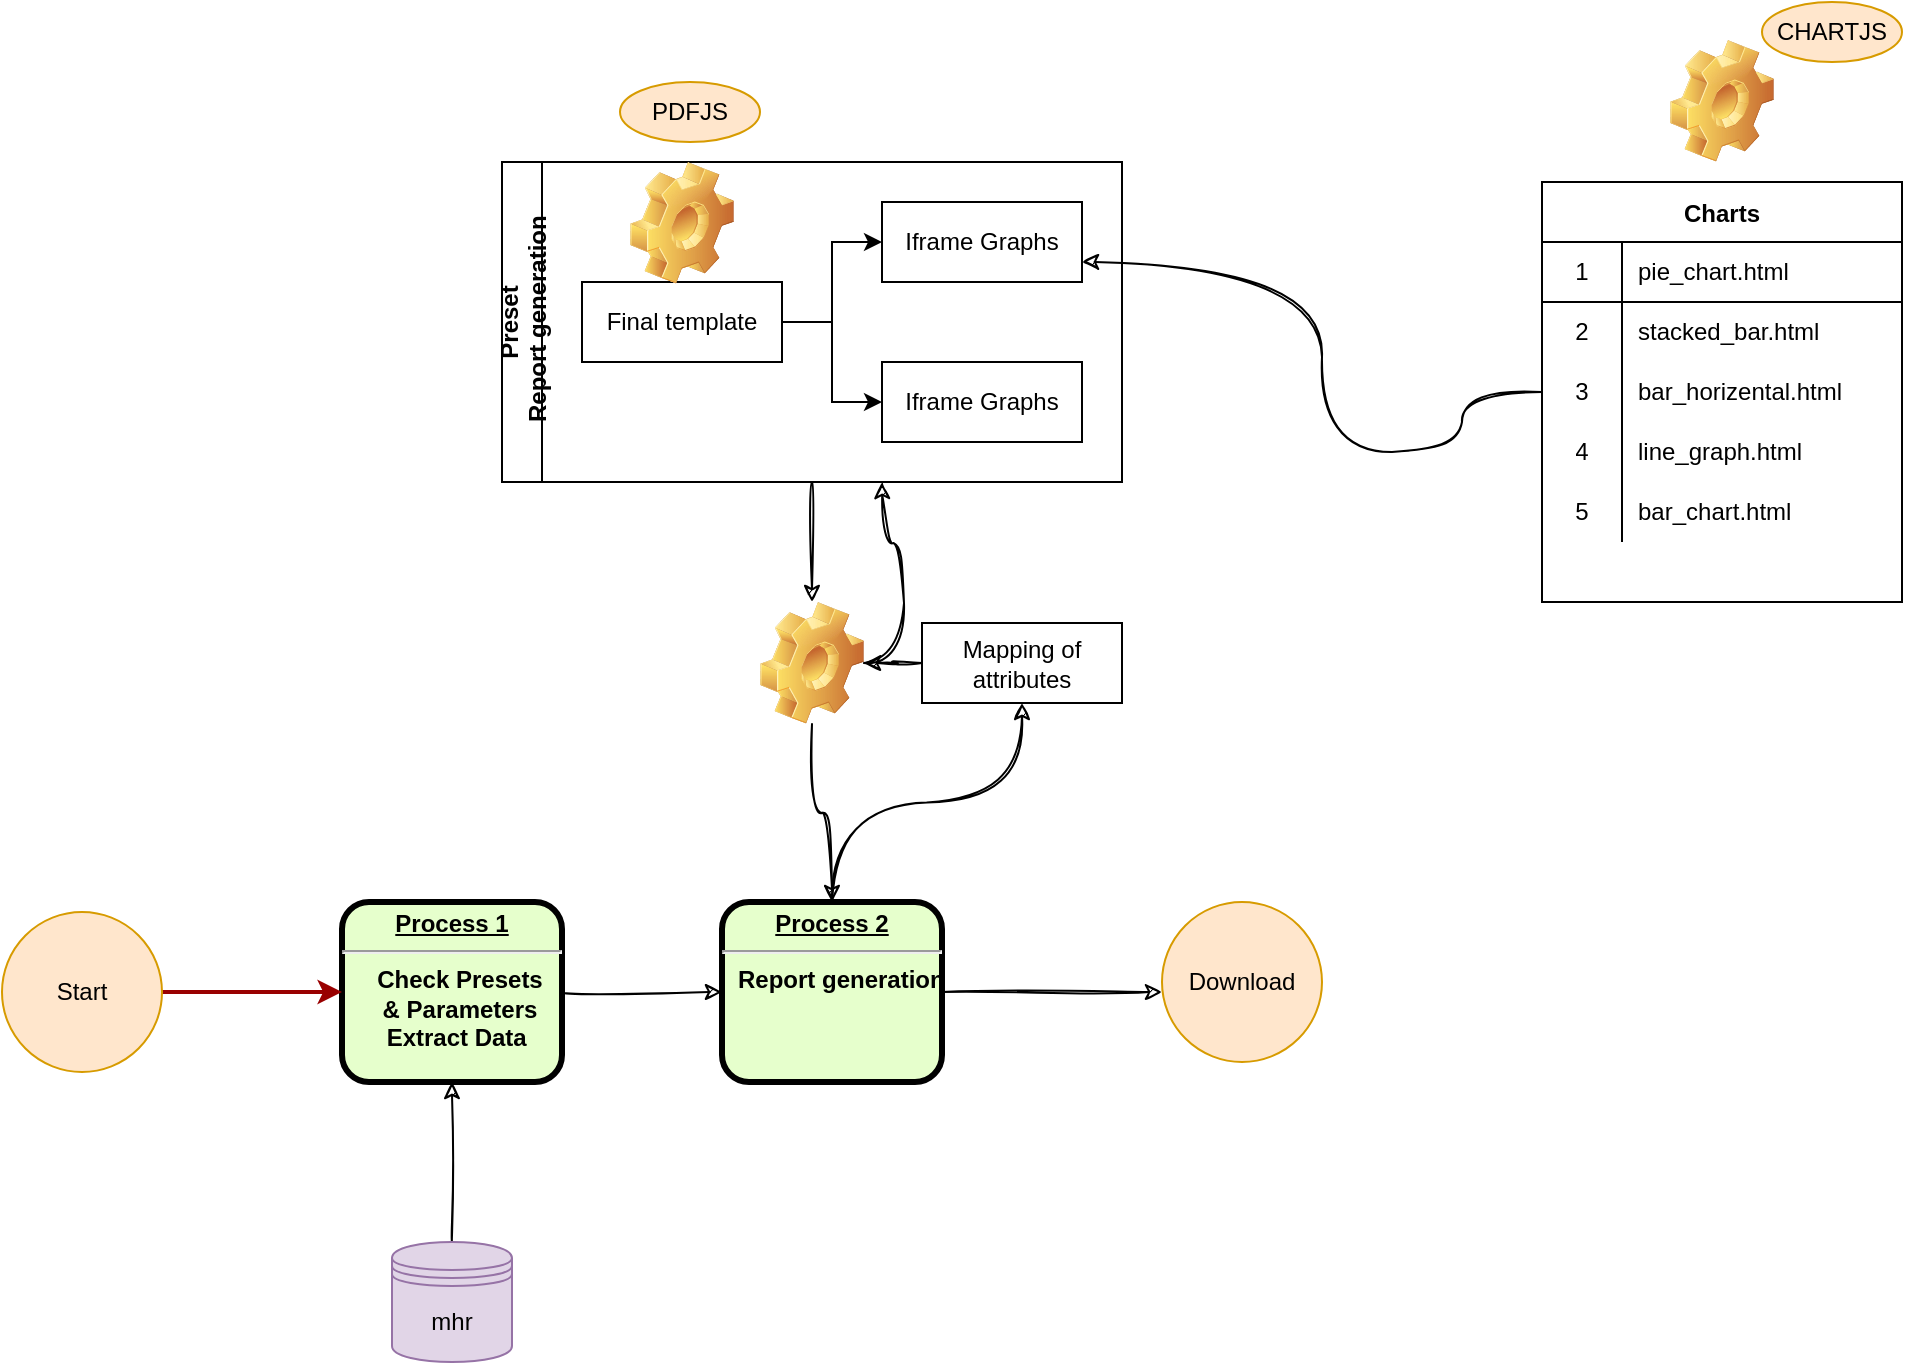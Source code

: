 <mxfile version="14.8.5" type="github">
  <diagram name="Page-1" id="c7558073-3199-34d8-9f00-42111426c3f3">
    <mxGraphModel dx="2031" dy="1089" grid="1" gridSize="10" guides="1" tooltips="1" connect="1" arrows="1" fold="1" page="1" pageScale="1" pageWidth="1600" pageHeight="900" background="none" math="0" shadow="0">
      <root>
        <mxCell id="0" />
        <mxCell id="1" parent="0" />
        <mxCell id="hWbPJcN_Tyrpvir4crj9-102" style="edgeStyle=orthogonalEdgeStyle;orthogonalLoop=1;jettySize=auto;html=1;exitX=1;exitY=0.5;exitDx=0;exitDy=0;entryX=0;entryY=0.5;entryDx=0;entryDy=0;curved=1;shadow=0;sketch=1;" edge="1" parent="1" source="2" target="hWbPJcN_Tyrpvir4crj9-101">
          <mxGeometry relative="1" as="geometry" />
        </mxCell>
        <mxCell id="2" value="&lt;p style=&quot;margin: 0px ; margin-top: 4px ; text-align: center ; text-decoration: underline&quot;&gt;&lt;strong&gt;Process 1&lt;br&gt;&lt;/strong&gt;&lt;/p&gt;&lt;hr&gt;&lt;p style=&quot;margin: 0px ; margin-left: 8px&quot;&gt;Check Presets&lt;br&gt;&amp;amp; Parameters&lt;br&gt;Extract Data&amp;nbsp;&lt;/p&gt;" style="verticalAlign=middle;align=center;overflow=fill;fontSize=12;fontFamily=Helvetica;html=1;rounded=1;fontStyle=1;strokeWidth=3;fillColor=#E6FFCC" parent="1" vertex="1">
          <mxGeometry x="210" y="460" width="110" height="90" as="geometry" />
        </mxCell>
        <mxCell id="36" value="" style="edgeStyle=none;noEdgeStyle=1;strokeColor=#990000;strokeWidth=2" parent="1" target="2" edge="1">
          <mxGeometry width="100" height="100" relative="1" as="geometry">
            <mxPoint x="120" y="505" as="sourcePoint" />
            <mxPoint x="80" y="400" as="targetPoint" />
          </mxGeometry>
        </mxCell>
        <mxCell id="hWbPJcN_Tyrpvir4crj9-100" value="Start" style="ellipse;whiteSpace=wrap;html=1;aspect=fixed;fillColor=#ffe6cc;strokeColor=#d79b00;" vertex="1" parent="1">
          <mxGeometry x="40" y="465" width="80" height="80" as="geometry" />
        </mxCell>
        <mxCell id="hWbPJcN_Tyrpvir4crj9-117" value="" style="edgeStyle=orthogonalEdgeStyle;curved=1;sketch=1;orthogonalLoop=1;jettySize=auto;html=1;shadow=0;" edge="1" parent="1" source="hWbPJcN_Tyrpvir4crj9-101" target="hWbPJcN_Tyrpvir4crj9-115">
          <mxGeometry relative="1" as="geometry" />
        </mxCell>
        <mxCell id="hWbPJcN_Tyrpvir4crj9-153" style="edgeStyle=orthogonalEdgeStyle;curved=1;sketch=1;orthogonalLoop=1;jettySize=auto;html=1;shadow=0;" edge="1" parent="1" source="hWbPJcN_Tyrpvir4crj9-101">
          <mxGeometry relative="1" as="geometry">
            <mxPoint x="620" y="505" as="targetPoint" />
          </mxGeometry>
        </mxCell>
        <mxCell id="hWbPJcN_Tyrpvir4crj9-101" value="&lt;p style=&quot;margin: 0px ; margin-top: 4px ; text-align: center ; text-decoration: underline&quot;&gt;&lt;strong&gt;Process 2&lt;br&gt;&lt;/strong&gt;&lt;/p&gt;&lt;hr&gt;&lt;p style=&quot;margin: 0px ; margin-left: 8px&quot;&gt;Report generation&lt;/p&gt;" style="verticalAlign=middle;align=center;overflow=fill;fontSize=12;fontFamily=Helvetica;html=1;rounded=1;fontStyle=1;strokeWidth=3;fillColor=#E6FFCC" vertex="1" parent="1">
          <mxGeometry x="400" y="460" width="110" height="90" as="geometry" />
        </mxCell>
        <mxCell id="hWbPJcN_Tyrpvir4crj9-116" value="" style="edgeStyle=orthogonalEdgeStyle;curved=1;sketch=1;orthogonalLoop=1;jettySize=auto;html=1;shadow=0;" edge="1" parent="1" source="hWbPJcN_Tyrpvir4crj9-104" target="hWbPJcN_Tyrpvir4crj9-101">
          <mxGeometry relative="1" as="geometry" />
        </mxCell>
        <mxCell id="hWbPJcN_Tyrpvir4crj9-119" value="" style="edgeStyle=orthogonalEdgeStyle;curved=1;sketch=1;orthogonalLoop=1;jettySize=auto;html=1;shadow=0;" edge="1" parent="1" source="hWbPJcN_Tyrpvir4crj9-104">
          <mxGeometry relative="1" as="geometry">
            <mxPoint x="480" y="250" as="targetPoint" />
          </mxGeometry>
        </mxCell>
        <mxCell id="hWbPJcN_Tyrpvir4crj9-104" value="" style="shape=image;html=1;verticalLabelPosition=bottom;verticalAlign=top;imageAspect=1;aspect=fixed;image=img/clipart/Gear_128x128.png" vertex="1" parent="1">
          <mxGeometry x="419" y="310" width="52" height="61" as="geometry" />
        </mxCell>
        <mxCell id="hWbPJcN_Tyrpvir4crj9-114" value="" style="edgeStyle=orthogonalEdgeStyle;curved=1;sketch=1;orthogonalLoop=1;jettySize=auto;html=1;shadow=0;" edge="1" parent="1" source="hWbPJcN_Tyrpvir4crj9-105" target="hWbPJcN_Tyrpvir4crj9-104">
          <mxGeometry relative="1" as="geometry" />
        </mxCell>
        <mxCell id="hWbPJcN_Tyrpvir4crj9-105" value="Preset&#xa; Report generation" style="swimlane;startSize=20;horizontal=0;childLayout=treeLayout;horizontalTree=1;resizable=0;containerType=tree;" vertex="1" parent="1">
          <mxGeometry x="290" y="90" width="310" height="160" as="geometry" />
        </mxCell>
        <mxCell id="hWbPJcN_Tyrpvir4crj9-106" value="Final template" style="whiteSpace=wrap;html=1;" vertex="1" parent="hWbPJcN_Tyrpvir4crj9-105">
          <mxGeometry x="40" y="60" width="100" height="40" as="geometry" />
        </mxCell>
        <mxCell id="hWbPJcN_Tyrpvir4crj9-107" value="Iframe Graphs" style="whiteSpace=wrap;html=1;" vertex="1" parent="hWbPJcN_Tyrpvir4crj9-105">
          <mxGeometry x="190" y="20" width="100" height="40" as="geometry" />
        </mxCell>
        <mxCell id="hWbPJcN_Tyrpvir4crj9-108" value="" style="edgeStyle=elbowEdgeStyle;elbow=horizontal;html=1;rounded=0;" edge="1" parent="hWbPJcN_Tyrpvir4crj9-105" source="hWbPJcN_Tyrpvir4crj9-106" target="hWbPJcN_Tyrpvir4crj9-107">
          <mxGeometry relative="1" as="geometry" />
        </mxCell>
        <mxCell id="hWbPJcN_Tyrpvir4crj9-109" value="Iframe Graphs" style="whiteSpace=wrap;html=1;" vertex="1" parent="hWbPJcN_Tyrpvir4crj9-105">
          <mxGeometry x="190" y="100" width="100" height="40" as="geometry" />
        </mxCell>
        <mxCell id="hWbPJcN_Tyrpvir4crj9-110" value="" style="edgeStyle=elbowEdgeStyle;elbow=horizontal;html=1;rounded=0;" edge="1" parent="hWbPJcN_Tyrpvir4crj9-105" source="hWbPJcN_Tyrpvir4crj9-106" target="hWbPJcN_Tyrpvir4crj9-109">
          <mxGeometry relative="1" as="geometry" />
        </mxCell>
        <mxCell id="hWbPJcN_Tyrpvir4crj9-144" value="" style="shape=image;html=1;verticalLabelPosition=bottom;verticalAlign=top;imageAspect=1;aspect=fixed;image=img/clipart/Gear_128x128.png" vertex="1" parent="hWbPJcN_Tyrpvir4crj9-105">
          <mxGeometry x="64" width="52" height="61" as="geometry" />
        </mxCell>
        <mxCell id="hWbPJcN_Tyrpvir4crj9-118" value="" style="edgeStyle=orthogonalEdgeStyle;curved=1;sketch=1;orthogonalLoop=1;jettySize=auto;html=1;shadow=0;" edge="1" parent="1" source="hWbPJcN_Tyrpvir4crj9-115" target="hWbPJcN_Tyrpvir4crj9-104">
          <mxGeometry relative="1" as="geometry" />
        </mxCell>
        <mxCell id="hWbPJcN_Tyrpvir4crj9-115" value="Mapping of attributes" style="whiteSpace=wrap;html=1;" vertex="1" parent="1">
          <mxGeometry x="500" y="320.5" width="100" height="40" as="geometry" />
        </mxCell>
        <mxCell id="hWbPJcN_Tyrpvir4crj9-121" value="" style="edgeStyle=orthogonalEdgeStyle;curved=1;sketch=1;orthogonalLoop=1;jettySize=auto;html=1;shadow=0;" edge="1" parent="1" source="hWbPJcN_Tyrpvir4crj9-120" target="2">
          <mxGeometry relative="1" as="geometry" />
        </mxCell>
        <mxCell id="hWbPJcN_Tyrpvir4crj9-120" value="mhr" style="shape=datastore;whiteSpace=wrap;html=1;fillColor=#e1d5e7;strokeColor=#9673a6;" vertex="1" parent="1">
          <mxGeometry x="235" y="630" width="60" height="60" as="geometry" />
        </mxCell>
        <mxCell id="hWbPJcN_Tyrpvir4crj9-123" value="Charts" style="shape=table;startSize=30;container=1;collapsible=0;childLayout=tableLayout;fixedRows=1;rowLines=0;fontStyle=1;align=center;" vertex="1" parent="1">
          <mxGeometry x="810" y="100" width="180" height="210" as="geometry" />
        </mxCell>
        <mxCell id="hWbPJcN_Tyrpvir4crj9-124" value="" style="shape=partialRectangle;html=1;whiteSpace=wrap;collapsible=0;dropTarget=0;pointerEvents=0;fillColor=none;top=0;left=0;bottom=1;right=0;points=[[0,0.5],[1,0.5]];portConstraint=eastwest;" vertex="1" parent="hWbPJcN_Tyrpvir4crj9-123">
          <mxGeometry y="30" width="180" height="30" as="geometry" />
        </mxCell>
        <mxCell id="hWbPJcN_Tyrpvir4crj9-125" value="1" style="shape=partialRectangle;html=1;whiteSpace=wrap;connectable=0;fillColor=none;top=0;left=0;bottom=0;right=0;overflow=hidden;" vertex="1" parent="hWbPJcN_Tyrpvir4crj9-124">
          <mxGeometry width="40" height="30" as="geometry" />
        </mxCell>
        <mxCell id="hWbPJcN_Tyrpvir4crj9-126" value="pie_chart.html" style="shape=partialRectangle;html=1;whiteSpace=wrap;connectable=0;fillColor=none;top=0;left=0;bottom=0;right=0;align=left;spacingLeft=6;overflow=hidden;" vertex="1" parent="hWbPJcN_Tyrpvir4crj9-124">
          <mxGeometry x="40" width="140" height="30" as="geometry" />
        </mxCell>
        <mxCell id="hWbPJcN_Tyrpvir4crj9-137" value="" style="shape=partialRectangle;html=1;whiteSpace=wrap;collapsible=0;dropTarget=0;pointerEvents=0;fillColor=none;top=0;left=0;bottom=0;right=0;points=[[0,0.5],[1,0.5]];portConstraint=eastwest;" vertex="1" parent="hWbPJcN_Tyrpvir4crj9-123">
          <mxGeometry y="60" width="180" height="30" as="geometry" />
        </mxCell>
        <mxCell id="hWbPJcN_Tyrpvir4crj9-138" value="2" style="shape=partialRectangle;html=1;whiteSpace=wrap;connectable=0;fillColor=none;top=0;left=0;bottom=0;right=0;overflow=hidden;" vertex="1" parent="hWbPJcN_Tyrpvir4crj9-137">
          <mxGeometry width="40" height="30" as="geometry" />
        </mxCell>
        <mxCell id="hWbPJcN_Tyrpvir4crj9-139" value="stacked_bar.html" style="shape=partialRectangle;html=1;whiteSpace=wrap;connectable=0;fillColor=none;top=0;left=0;bottom=0;right=0;align=left;spacingLeft=6;overflow=hidden;" vertex="1" parent="hWbPJcN_Tyrpvir4crj9-137">
          <mxGeometry x="40" width="140" height="30" as="geometry" />
        </mxCell>
        <mxCell id="hWbPJcN_Tyrpvir4crj9-133" value="" style="shape=partialRectangle;html=1;whiteSpace=wrap;collapsible=0;dropTarget=0;pointerEvents=0;fillColor=none;top=0;left=0;bottom=0;right=0;points=[[0,0.5],[1,0.5]];portConstraint=eastwest;" vertex="1" parent="hWbPJcN_Tyrpvir4crj9-123">
          <mxGeometry y="90" width="180" height="30" as="geometry" />
        </mxCell>
        <mxCell id="hWbPJcN_Tyrpvir4crj9-134" value="3" style="shape=partialRectangle;html=1;whiteSpace=wrap;connectable=0;fillColor=none;top=0;left=0;bottom=0;right=0;overflow=hidden;" vertex="1" parent="hWbPJcN_Tyrpvir4crj9-133">
          <mxGeometry width="40" height="30" as="geometry" />
        </mxCell>
        <mxCell id="hWbPJcN_Tyrpvir4crj9-135" value="bar_horizental.html" style="shape=partialRectangle;html=1;whiteSpace=wrap;connectable=0;fillColor=none;top=0;left=0;bottom=0;right=0;align=left;spacingLeft=6;overflow=hidden;" vertex="1" parent="hWbPJcN_Tyrpvir4crj9-133">
          <mxGeometry x="40" width="140" height="30" as="geometry" />
        </mxCell>
        <mxCell id="hWbPJcN_Tyrpvir4crj9-127" value="" style="shape=partialRectangle;html=1;whiteSpace=wrap;collapsible=0;dropTarget=0;pointerEvents=0;fillColor=none;top=0;left=0;bottom=0;right=0;points=[[0,0.5],[1,0.5]];portConstraint=eastwest;" vertex="1" parent="hWbPJcN_Tyrpvir4crj9-123">
          <mxGeometry y="120" width="180" height="30" as="geometry" />
        </mxCell>
        <mxCell id="hWbPJcN_Tyrpvir4crj9-128" value="4" style="shape=partialRectangle;html=1;whiteSpace=wrap;connectable=0;fillColor=none;top=0;left=0;bottom=0;right=0;overflow=hidden;" vertex="1" parent="hWbPJcN_Tyrpvir4crj9-127">
          <mxGeometry width="40" height="30" as="geometry" />
        </mxCell>
        <mxCell id="hWbPJcN_Tyrpvir4crj9-129" value="line_graph.html" style="shape=partialRectangle;html=1;whiteSpace=wrap;connectable=0;fillColor=none;top=0;left=0;bottom=0;right=0;align=left;spacingLeft=6;overflow=hidden;" vertex="1" parent="hWbPJcN_Tyrpvir4crj9-127">
          <mxGeometry x="40" width="140" height="30" as="geometry" />
        </mxCell>
        <mxCell id="hWbPJcN_Tyrpvir4crj9-130" value="" style="shape=partialRectangle;html=1;whiteSpace=wrap;collapsible=0;dropTarget=0;pointerEvents=0;fillColor=none;top=0;left=0;bottom=0;right=0;points=[[0,0.5],[1,0.5]];portConstraint=eastwest;" vertex="1" parent="hWbPJcN_Tyrpvir4crj9-123">
          <mxGeometry y="150" width="180" height="30" as="geometry" />
        </mxCell>
        <mxCell id="hWbPJcN_Tyrpvir4crj9-131" value="5" style="shape=partialRectangle;html=1;whiteSpace=wrap;connectable=0;fillColor=none;top=0;left=0;bottom=0;right=0;overflow=hidden;" vertex="1" parent="hWbPJcN_Tyrpvir4crj9-130">
          <mxGeometry width="40" height="30" as="geometry" />
        </mxCell>
        <mxCell id="hWbPJcN_Tyrpvir4crj9-132" value="bar_chart.html" style="shape=partialRectangle;html=1;whiteSpace=wrap;connectable=0;fillColor=none;top=0;left=0;bottom=0;right=0;align=left;spacingLeft=6;overflow=hidden;" vertex="1" parent="hWbPJcN_Tyrpvir4crj9-130">
          <mxGeometry x="40" width="140" height="30" as="geometry" />
        </mxCell>
        <mxCell id="hWbPJcN_Tyrpvir4crj9-136" style="edgeStyle=orthogonalEdgeStyle;curved=1;sketch=1;orthogonalLoop=1;jettySize=auto;html=1;entryX=1;entryY=0.75;entryDx=0;entryDy=0;shadow=0;exitX=0;exitY=0.5;exitDx=0;exitDy=0;" edge="1" parent="1" source="hWbPJcN_Tyrpvir4crj9-133" target="hWbPJcN_Tyrpvir4crj9-107">
          <mxGeometry relative="1" as="geometry">
            <Array as="points">
              <mxPoint x="770" y="235" />
              <mxPoint x="700" y="235" />
              <mxPoint x="700" y="140" />
            </Array>
          </mxGeometry>
        </mxCell>
        <mxCell id="hWbPJcN_Tyrpvir4crj9-140" value="" style="shape=image;html=1;verticalLabelPosition=bottom;verticalAlign=top;imageAspect=1;aspect=fixed;image=img/clipart/Gear_128x128.png" vertex="1" parent="1">
          <mxGeometry x="874" y="29" width="52" height="61" as="geometry" />
        </mxCell>
        <mxCell id="hWbPJcN_Tyrpvir4crj9-143" style="edgeStyle=orthogonalEdgeStyle;curved=1;sketch=1;orthogonalLoop=1;jettySize=auto;html=1;exitX=0.5;exitY=1;exitDx=0;exitDy=0;shadow=0;" edge="1" parent="1">
          <mxGeometry relative="1" as="geometry">
            <mxPoint x="970" y="60" as="sourcePoint" />
            <mxPoint x="970" y="60" as="targetPoint" />
          </mxGeometry>
        </mxCell>
        <mxCell id="hWbPJcN_Tyrpvir4crj9-150" value="CHARTJS" style="ellipse;whiteSpace=wrap;html=1;fillColor=#ffe6cc;strokeColor=#d79b00;" vertex="1" parent="1">
          <mxGeometry x="920" y="10" width="70" height="30" as="geometry" />
        </mxCell>
        <mxCell id="hWbPJcN_Tyrpvir4crj9-151" value="PDFJS" style="ellipse;whiteSpace=wrap;html=1;fillColor=#ffe6cc;strokeColor=#d79b00;" vertex="1" parent="1">
          <mxGeometry x="349" y="50" width="70" height="30" as="geometry" />
        </mxCell>
        <mxCell id="hWbPJcN_Tyrpvir4crj9-152" value="Download" style="ellipse;whiteSpace=wrap;html=1;aspect=fixed;fillColor=#ffe6cc;strokeColor=#d79b00;" vertex="1" parent="1">
          <mxGeometry x="620" y="460" width="80" height="80" as="geometry" />
        </mxCell>
      </root>
    </mxGraphModel>
  </diagram>
</mxfile>
